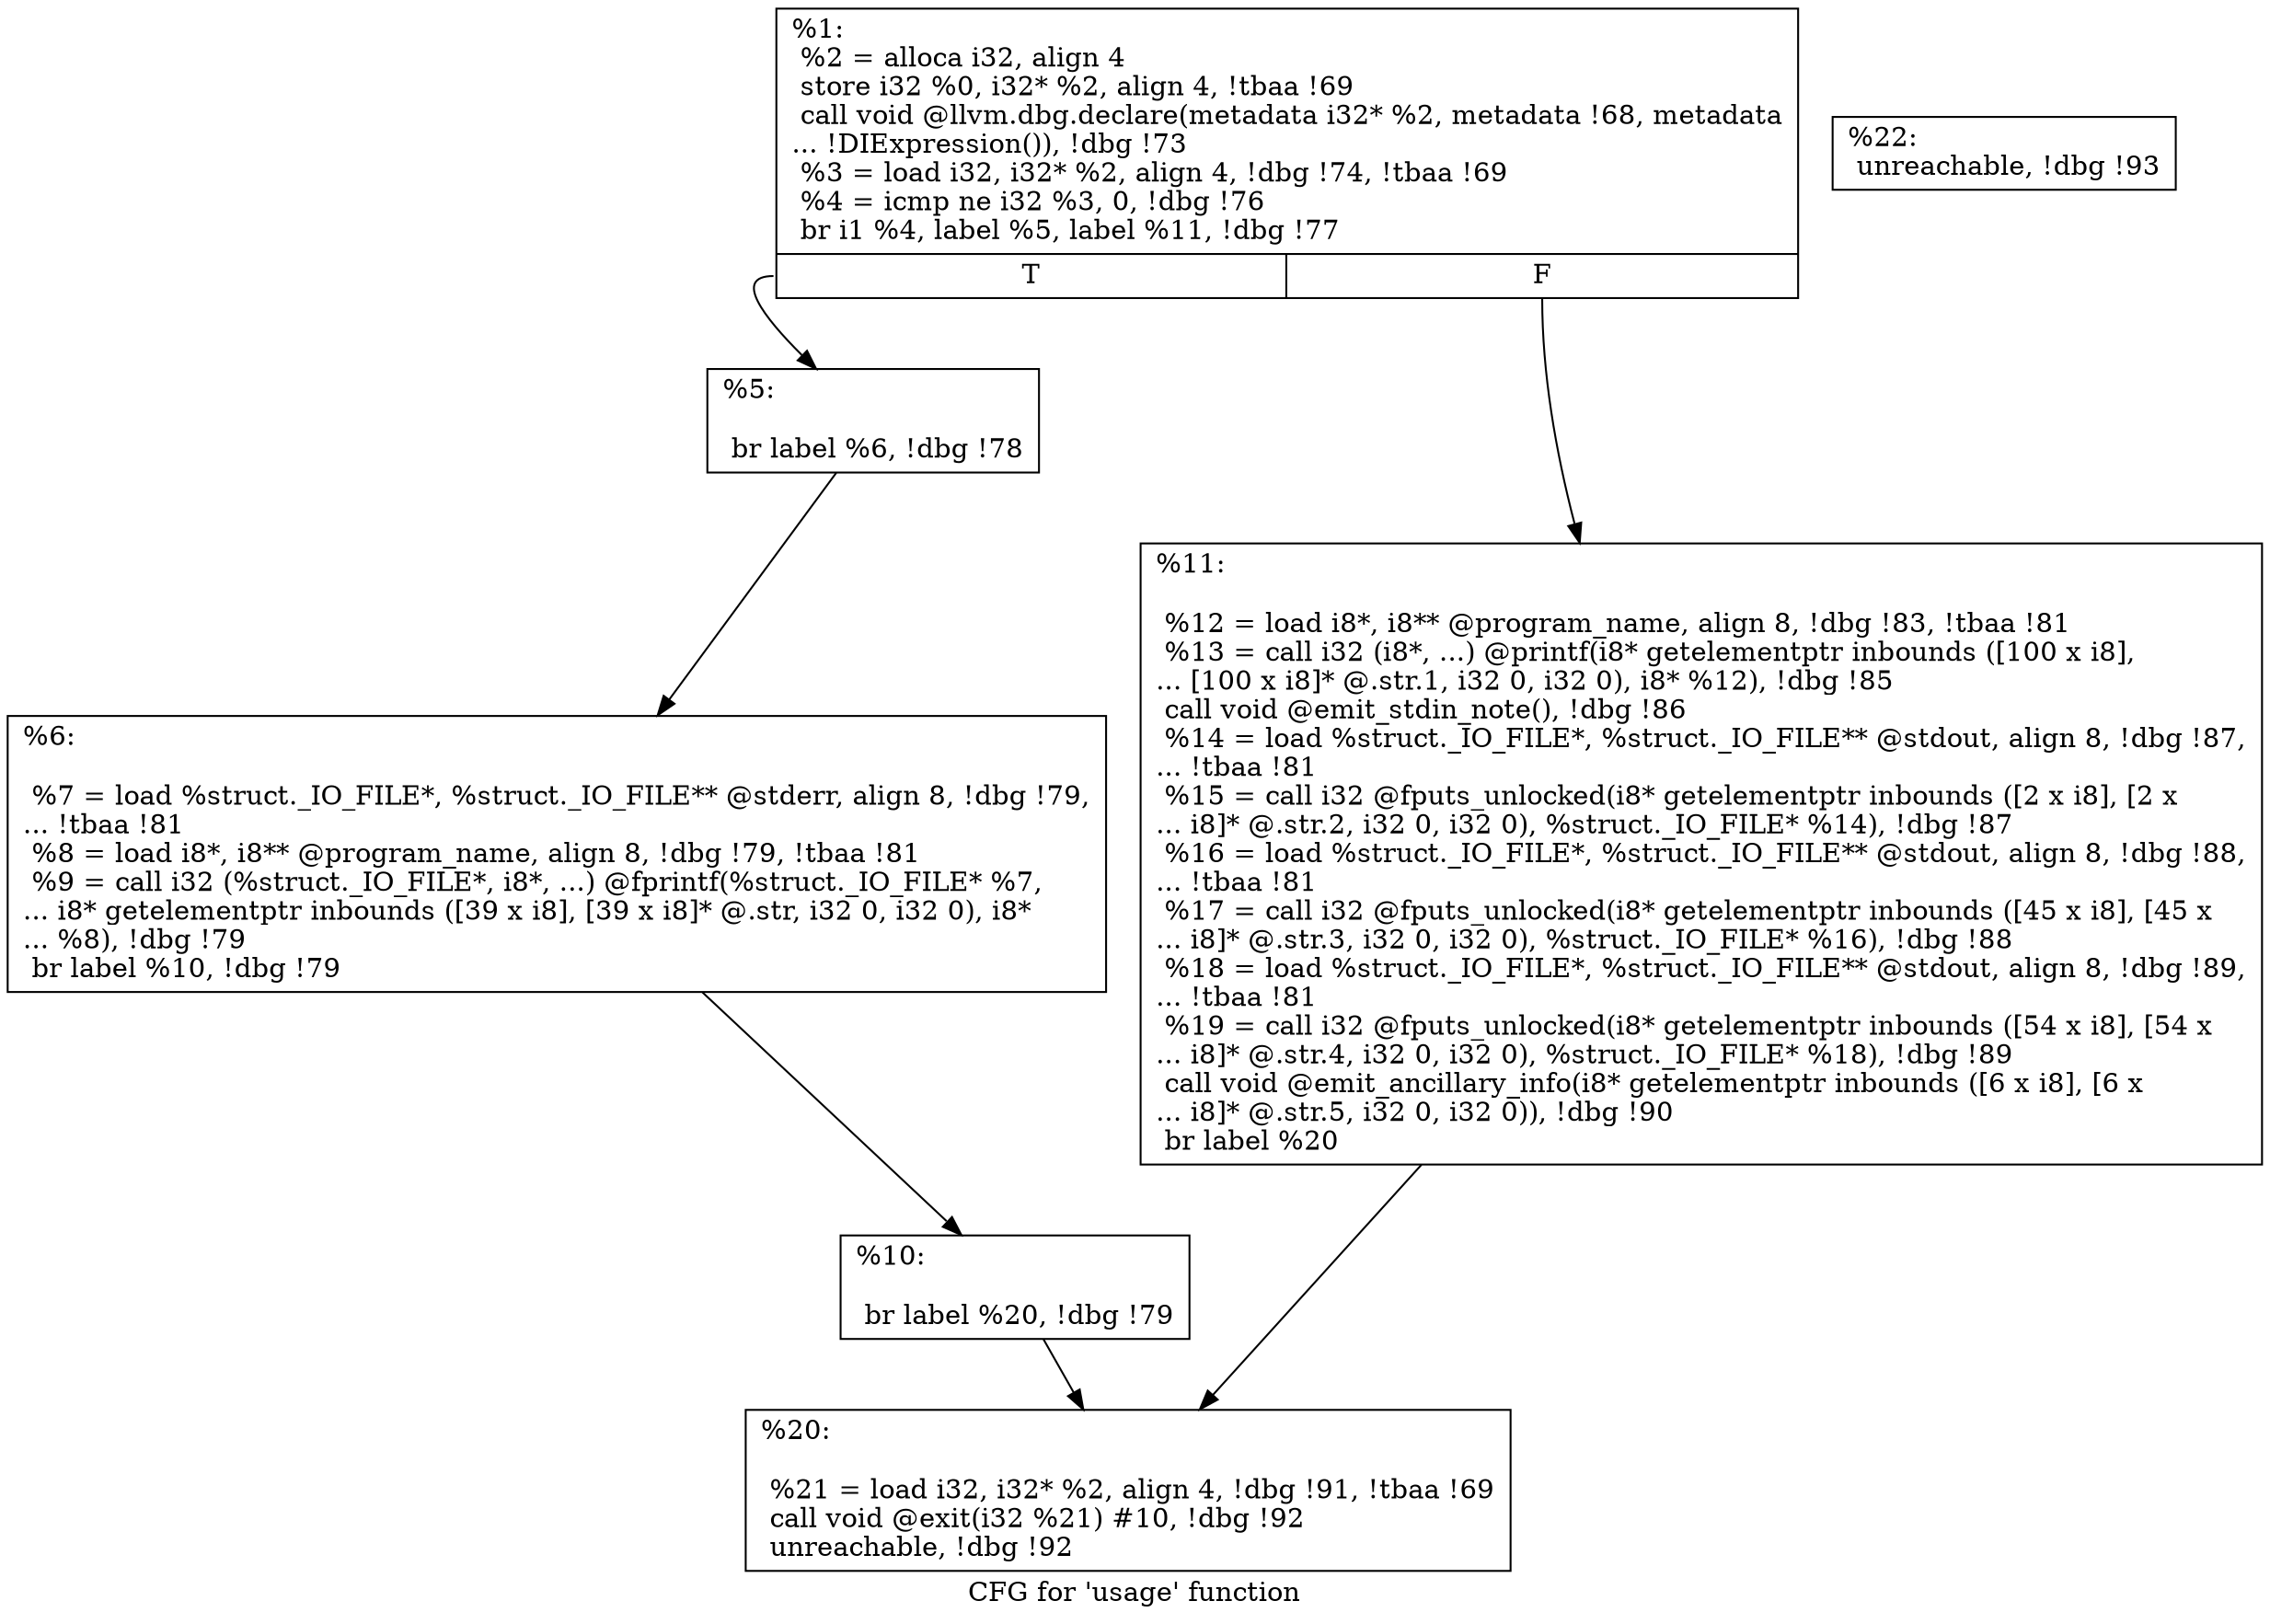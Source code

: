 digraph "CFG for 'usage' function" {
	label="CFG for 'usage' function";

	Node0x281efc0 [shape=record,label="{%1:\l  %2 = alloca i32, align 4\l  store i32 %0, i32* %2, align 4, !tbaa !69\l  call void @llvm.dbg.declare(metadata i32* %2, metadata !68, metadata\l... !DIExpression()), !dbg !73\l  %3 = load i32, i32* %2, align 4, !dbg !74, !tbaa !69\l  %4 = icmp ne i32 %3, 0, !dbg !76\l  br i1 %4, label %5, label %11, !dbg !77\l|{<s0>T|<s1>F}}"];
	Node0x281efc0:s0 -> Node0x2829910;
	Node0x281efc0:s1 -> Node0x2829a00;
	Node0x2829910 [shape=record,label="{%5:\l\l  br label %6, !dbg !78\l}"];
	Node0x2829910 -> Node0x2829960;
	Node0x2829960 [shape=record,label="{%6:\l\l  %7 = load %struct._IO_FILE*, %struct._IO_FILE** @stderr, align 8, !dbg !79,\l... !tbaa !81\l  %8 = load i8*, i8** @program_name, align 8, !dbg !79, !tbaa !81\l  %9 = call i32 (%struct._IO_FILE*, i8*, ...) @fprintf(%struct._IO_FILE* %7,\l... i8* getelementptr inbounds ([39 x i8], [39 x i8]* @.str, i32 0, i32 0), i8*\l... %8), !dbg !79\l  br label %10, !dbg !79\l}"];
	Node0x2829960 -> Node0x28299b0;
	Node0x28299b0 [shape=record,label="{%10:\l\l  br label %20, !dbg !79\l}"];
	Node0x28299b0 -> Node0x2829a50;
	Node0x2829a00 [shape=record,label="{%11:\l\l  %12 = load i8*, i8** @program_name, align 8, !dbg !83, !tbaa !81\l  %13 = call i32 (i8*, ...) @printf(i8* getelementptr inbounds ([100 x i8],\l... [100 x i8]* @.str.1, i32 0, i32 0), i8* %12), !dbg !85\l  call void @emit_stdin_note(), !dbg !86\l  %14 = load %struct._IO_FILE*, %struct._IO_FILE** @stdout, align 8, !dbg !87,\l... !tbaa !81\l  %15 = call i32 @fputs_unlocked(i8* getelementptr inbounds ([2 x i8], [2 x\l... i8]* @.str.2, i32 0, i32 0), %struct._IO_FILE* %14), !dbg !87\l  %16 = load %struct._IO_FILE*, %struct._IO_FILE** @stdout, align 8, !dbg !88,\l... !tbaa !81\l  %17 = call i32 @fputs_unlocked(i8* getelementptr inbounds ([45 x i8], [45 x\l... i8]* @.str.3, i32 0, i32 0), %struct._IO_FILE* %16), !dbg !88\l  %18 = load %struct._IO_FILE*, %struct._IO_FILE** @stdout, align 8, !dbg !89,\l... !tbaa !81\l  %19 = call i32 @fputs_unlocked(i8* getelementptr inbounds ([54 x i8], [54 x\l... i8]* @.str.4, i32 0, i32 0), %struct._IO_FILE* %18), !dbg !89\l  call void @emit_ancillary_info(i8* getelementptr inbounds ([6 x i8], [6 x\l... i8]* @.str.5, i32 0, i32 0)), !dbg !90\l  br label %20\l}"];
	Node0x2829a00 -> Node0x2829a50;
	Node0x2829a50 [shape=record,label="{%20:\l\l  %21 = load i32, i32* %2, align 4, !dbg !91, !tbaa !69\l  call void @exit(i32 %21) #10, !dbg !92\l  unreachable, !dbg !92\l}"];
	Node0x2829aa0 [shape=record,label="{%22:                                                  \l  unreachable, !dbg !93\l}"];
}

